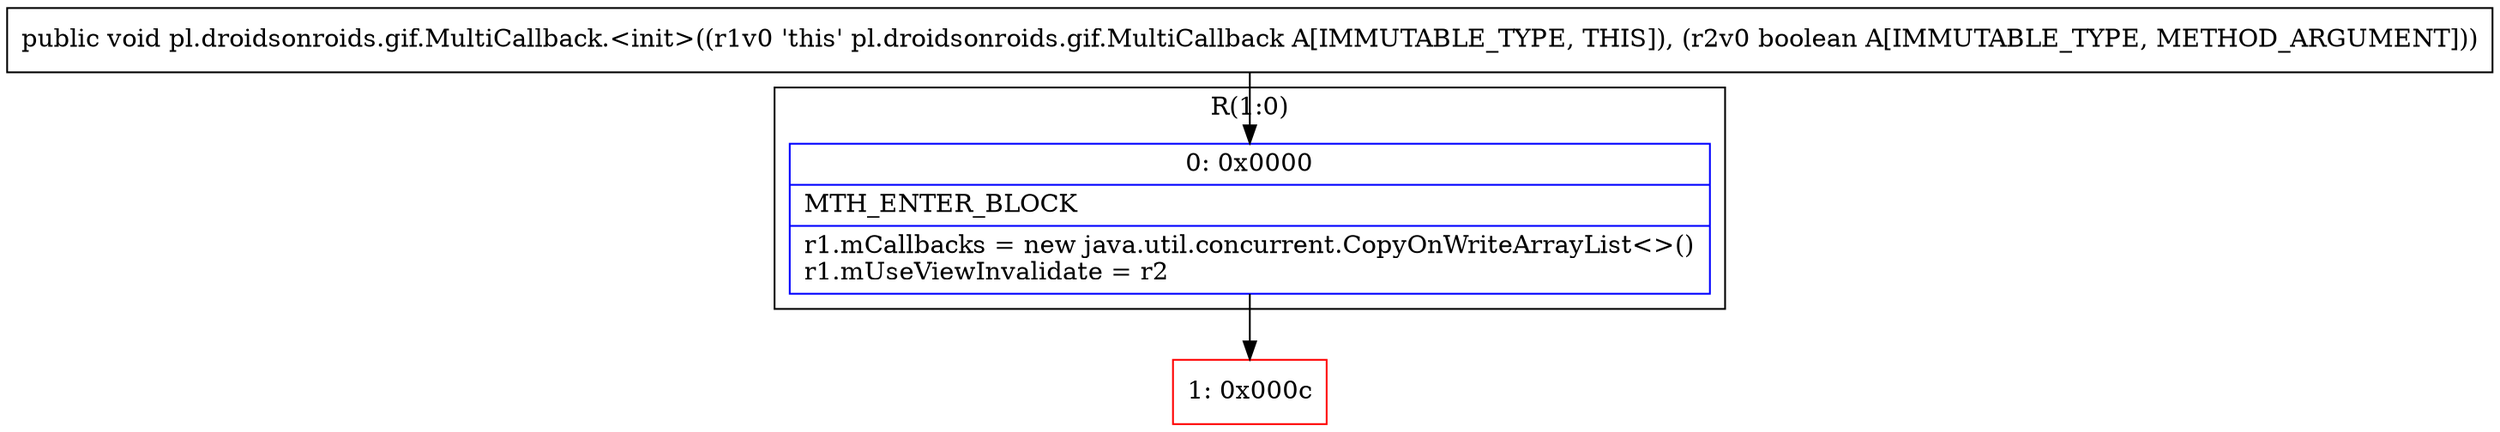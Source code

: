 digraph "CFG forpl.droidsonroids.gif.MultiCallback.\<init\>(Z)V" {
subgraph cluster_Region_357041814 {
label = "R(1:0)";
node [shape=record,color=blue];
Node_0 [shape=record,label="{0\:\ 0x0000|MTH_ENTER_BLOCK\l|r1.mCallbacks = new java.util.concurrent.CopyOnWriteArrayList\<\>()\lr1.mUseViewInvalidate = r2\l}"];
}
Node_1 [shape=record,color=red,label="{1\:\ 0x000c}"];
MethodNode[shape=record,label="{public void pl.droidsonroids.gif.MultiCallback.\<init\>((r1v0 'this' pl.droidsonroids.gif.MultiCallback A[IMMUTABLE_TYPE, THIS]), (r2v0 boolean A[IMMUTABLE_TYPE, METHOD_ARGUMENT])) }"];
MethodNode -> Node_0;
Node_0 -> Node_1;
}

